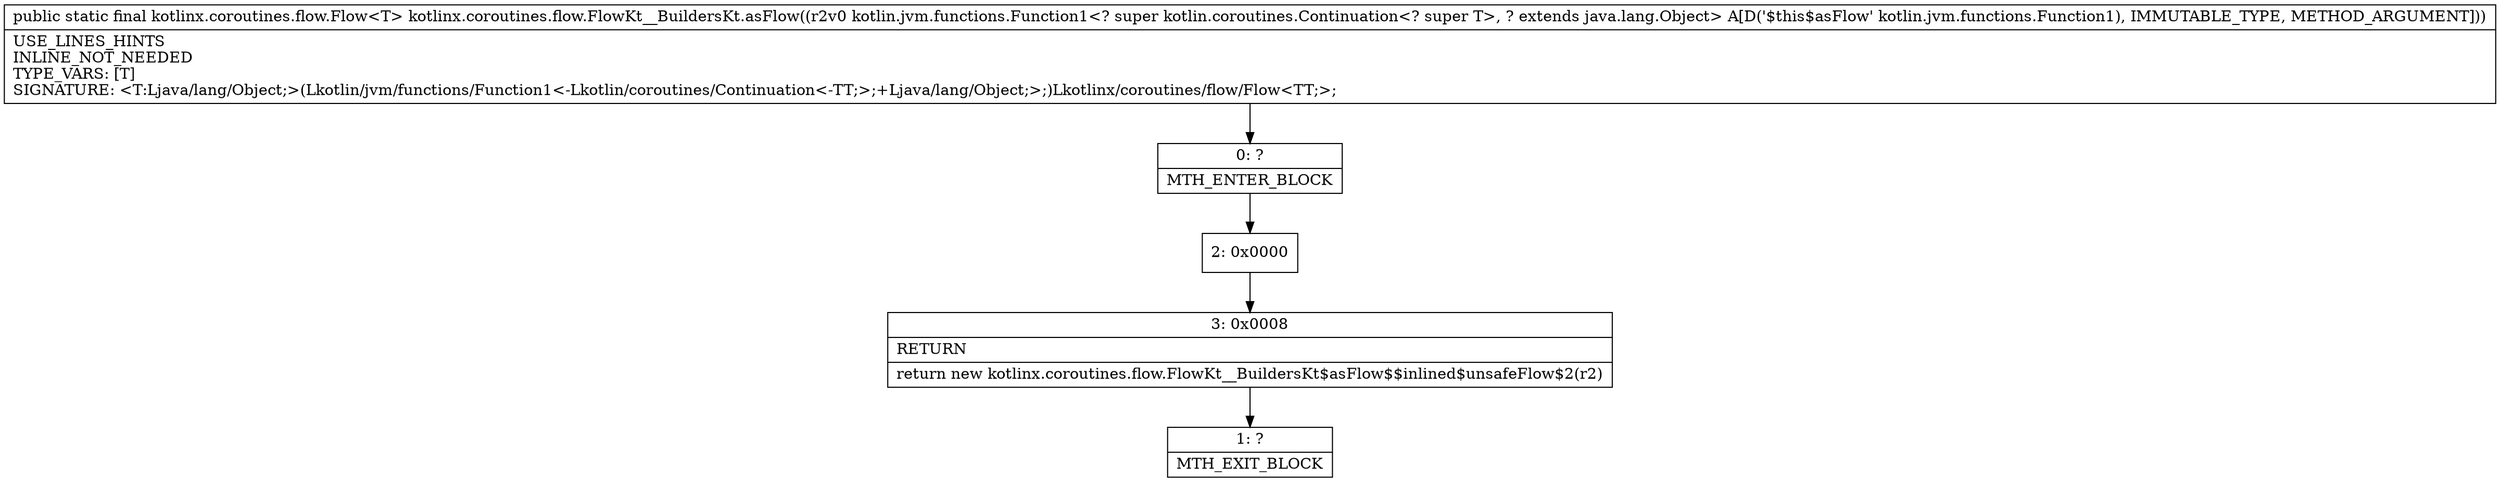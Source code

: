 digraph "CFG forkotlinx.coroutines.flow.FlowKt__BuildersKt.asFlow(Lkotlin\/jvm\/functions\/Function1;)Lkotlinx\/coroutines\/flow\/Flow;" {
Node_0 [shape=record,label="{0\:\ ?|MTH_ENTER_BLOCK\l}"];
Node_2 [shape=record,label="{2\:\ 0x0000}"];
Node_3 [shape=record,label="{3\:\ 0x0008|RETURN\l|return new kotlinx.coroutines.flow.FlowKt__BuildersKt$asFlow$$inlined$unsafeFlow$2(r2)\l}"];
Node_1 [shape=record,label="{1\:\ ?|MTH_EXIT_BLOCK\l}"];
MethodNode[shape=record,label="{public static final kotlinx.coroutines.flow.Flow\<T\> kotlinx.coroutines.flow.FlowKt__BuildersKt.asFlow((r2v0 kotlin.jvm.functions.Function1\<? super kotlin.coroutines.Continuation\<? super T\>, ? extends java.lang.Object\> A[D('$this$asFlow' kotlin.jvm.functions.Function1), IMMUTABLE_TYPE, METHOD_ARGUMENT]))  | USE_LINES_HINTS\lINLINE_NOT_NEEDED\lTYPE_VARS: [T]\lSIGNATURE: \<T:Ljava\/lang\/Object;\>(Lkotlin\/jvm\/functions\/Function1\<\-Lkotlin\/coroutines\/Continuation\<\-TT;\>;+Ljava\/lang\/Object;\>;)Lkotlinx\/coroutines\/flow\/Flow\<TT;\>;\l}"];
MethodNode -> Node_0;Node_0 -> Node_2;
Node_2 -> Node_3;
Node_3 -> Node_1;
}


